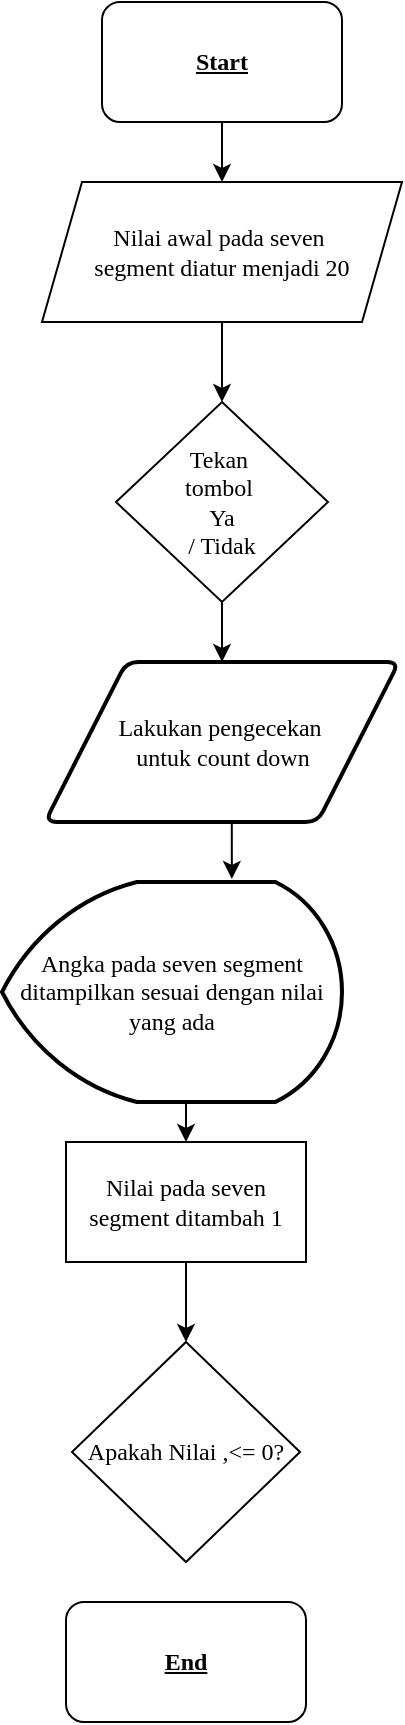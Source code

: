 <mxfile version="24.7.17">
  <diagram name="Halaman-1" id="H8eIDnh0e5JwiPzn-Flo">
    <mxGraphModel dx="1034" dy="446" grid="1" gridSize="10" guides="1" tooltips="1" connect="1" arrows="1" fold="1" page="1" pageScale="1" pageWidth="827" pageHeight="1169" math="0" shadow="0">
      <root>
        <mxCell id="0" />
        <mxCell id="1" parent="0" />
        <mxCell id="uHfBw3RWAyU9mcRZF3YO-28" style="edgeStyle=orthogonalEdgeStyle;rounded=0;orthogonalLoop=1;jettySize=auto;html=1;exitX=0.5;exitY=1;exitDx=0;exitDy=0;entryX=0.5;entryY=0;entryDx=0;entryDy=0;" edge="1" parent="1" source="uHfBw3RWAyU9mcRZF3YO-29" target="uHfBw3RWAyU9mcRZF3YO-37">
          <mxGeometry relative="1" as="geometry" />
        </mxCell>
        <mxCell id="uHfBw3RWAyU9mcRZF3YO-29" value="&lt;b&gt;&lt;font face=&quot;Comic Sans MS&quot;&gt;Start&lt;/font&gt;&lt;/b&gt;" style="rounded=1;whiteSpace=wrap;html=1;fontStyle=4;fontFamily=Verdana;" vertex="1" parent="1">
          <mxGeometry x="358" y="20" width="120" height="60" as="geometry" />
        </mxCell>
        <mxCell id="uHfBw3RWAyU9mcRZF3YO-30" value="&lt;font face=&quot;Comic Sans MS&quot;&gt;Apakah Nilai ,&amp;lt;= 0?&lt;/font&gt;" style="rhombus;whiteSpace=wrap;html=1;" vertex="1" parent="1">
          <mxGeometry x="343" y="690" width="114" height="110" as="geometry" />
        </mxCell>
        <mxCell id="uHfBw3RWAyU9mcRZF3YO-31" style="edgeStyle=orthogonalEdgeStyle;rounded=0;orthogonalLoop=1;jettySize=auto;html=1;exitX=0.5;exitY=1;exitDx=0;exitDy=0;entryX=0.5;entryY=0;entryDx=0;entryDy=0;" edge="1" parent="1" source="uHfBw3RWAyU9mcRZF3YO-32" target="uHfBw3RWAyU9mcRZF3YO-30">
          <mxGeometry relative="1" as="geometry" />
        </mxCell>
        <mxCell id="uHfBw3RWAyU9mcRZF3YO-32" value="&lt;font face=&quot;Comic Sans MS&quot;&gt;Nilai pada seven segment ditambah 1&lt;/font&gt;" style="rounded=0;whiteSpace=wrap;html=1;" vertex="1" parent="1">
          <mxGeometry x="340" y="590" width="120" height="60" as="geometry" />
        </mxCell>
        <mxCell id="uHfBw3RWAyU9mcRZF3YO-33" value="&lt;b style=&quot;&quot;&gt;&lt;font face=&quot;Comic Sans MS&quot;&gt;End&lt;/font&gt;&lt;/b&gt;" style="rounded=1;whiteSpace=wrap;html=1;fontStyle=4;fontFamily=Verdana;" vertex="1" parent="1">
          <mxGeometry x="340" y="820" width="120" height="60" as="geometry" />
        </mxCell>
        <mxCell id="uHfBw3RWAyU9mcRZF3YO-34" style="edgeStyle=orthogonalEdgeStyle;rounded=0;orthogonalLoop=1;jettySize=auto;html=1;exitX=0.5;exitY=1;exitDx=0;exitDy=0;exitPerimeter=0;entryX=0.5;entryY=0;entryDx=0;entryDy=0;" edge="1" parent="1" source="uHfBw3RWAyU9mcRZF3YO-35" target="uHfBw3RWAyU9mcRZF3YO-32">
          <mxGeometry relative="1" as="geometry" />
        </mxCell>
        <mxCell id="uHfBw3RWAyU9mcRZF3YO-35" value="&lt;font face=&quot;Comic Sans MS&quot;&gt;Angka pada seven segment ditampilkan sesuai dengan nilai yang ada&lt;/font&gt;" style="strokeWidth=2;html=1;shape=mxgraph.flowchart.display;whiteSpace=wrap;" vertex="1" parent="1">
          <mxGeometry x="308" y="460" width="170" height="110" as="geometry" />
        </mxCell>
        <mxCell id="uHfBw3RWAyU9mcRZF3YO-36" style="edgeStyle=orthogonalEdgeStyle;rounded=0;orthogonalLoop=1;jettySize=auto;html=1;exitX=0.5;exitY=1;exitDx=0;exitDy=0;entryX=0.5;entryY=0;entryDx=0;entryDy=0;" edge="1" parent="1" source="uHfBw3RWAyU9mcRZF3YO-37" target="uHfBw3RWAyU9mcRZF3YO-39">
          <mxGeometry relative="1" as="geometry" />
        </mxCell>
        <mxCell id="uHfBw3RWAyU9mcRZF3YO-37" value="&lt;font face=&quot;Comic Sans MS&quot;&gt;Nilai awal pada seven&amp;nbsp;&lt;/font&gt;&lt;div&gt;&lt;font face=&quot;Comic Sans MS&quot;&gt;segment diatur menjadi 20&lt;/font&gt;&lt;/div&gt;" style="shape=parallelogram;perimeter=parallelogramPerimeter;whiteSpace=wrap;html=1;fixedSize=1;" vertex="1" parent="1">
          <mxGeometry x="328" y="110" width="180" height="70" as="geometry" />
        </mxCell>
        <mxCell id="uHfBw3RWAyU9mcRZF3YO-38" style="edgeStyle=orthogonalEdgeStyle;rounded=0;orthogonalLoop=1;jettySize=auto;html=1;exitX=0.5;exitY=1;exitDx=0;exitDy=0;entryX=0.5;entryY=0;entryDx=0;entryDy=0;" edge="1" parent="1" source="uHfBw3RWAyU9mcRZF3YO-39" target="uHfBw3RWAyU9mcRZF3YO-40">
          <mxGeometry relative="1" as="geometry" />
        </mxCell>
        <mxCell id="uHfBw3RWAyU9mcRZF3YO-39" value="&lt;font face=&quot;Comic Sans MS&quot;&gt;Tekan&amp;nbsp;&lt;/font&gt;&lt;div&gt;&lt;font face=&quot;Comic Sans MS&quot;&gt;tombol&amp;nbsp;&lt;/font&gt;&lt;div&gt;&lt;font face=&quot;Comic Sans MS&quot;&gt;Ya&lt;/font&gt;&lt;div&gt;&lt;font face=&quot;Comic Sans MS&quot;&gt;/ Tidak&lt;/font&gt;&lt;/div&gt;&lt;/div&gt;&lt;/div&gt;" style="rhombus;whiteSpace=wrap;html=1;" vertex="1" parent="1">
          <mxGeometry x="365" y="220" width="106" height="100" as="geometry" />
        </mxCell>
        <mxCell id="uHfBw3RWAyU9mcRZF3YO-40" value="&lt;font face=&quot;Comic Sans MS&quot;&gt;Lakukan pengecekan&amp;nbsp;&lt;/font&gt;&lt;div&gt;&lt;font face=&quot;Comic Sans MS&quot;&gt;untuk count down&lt;/font&gt;&lt;/div&gt;" style="shape=parallelogram;html=1;strokeWidth=2;perimeter=parallelogramPerimeter;whiteSpace=wrap;rounded=1;arcSize=12;size=0.23;" vertex="1" parent="1">
          <mxGeometry x="329.5" y="350" width="177" height="80" as="geometry" />
        </mxCell>
        <mxCell id="uHfBw3RWAyU9mcRZF3YO-41" style="edgeStyle=orthogonalEdgeStyle;rounded=0;orthogonalLoop=1;jettySize=auto;html=1;exitX=0.5;exitY=1;exitDx=0;exitDy=0;entryX=0.676;entryY=-0.014;entryDx=0;entryDy=0;entryPerimeter=0;" edge="1" parent="1" source="uHfBw3RWAyU9mcRZF3YO-40" target="uHfBw3RWAyU9mcRZF3YO-35">
          <mxGeometry relative="1" as="geometry" />
        </mxCell>
      </root>
    </mxGraphModel>
  </diagram>
</mxfile>
